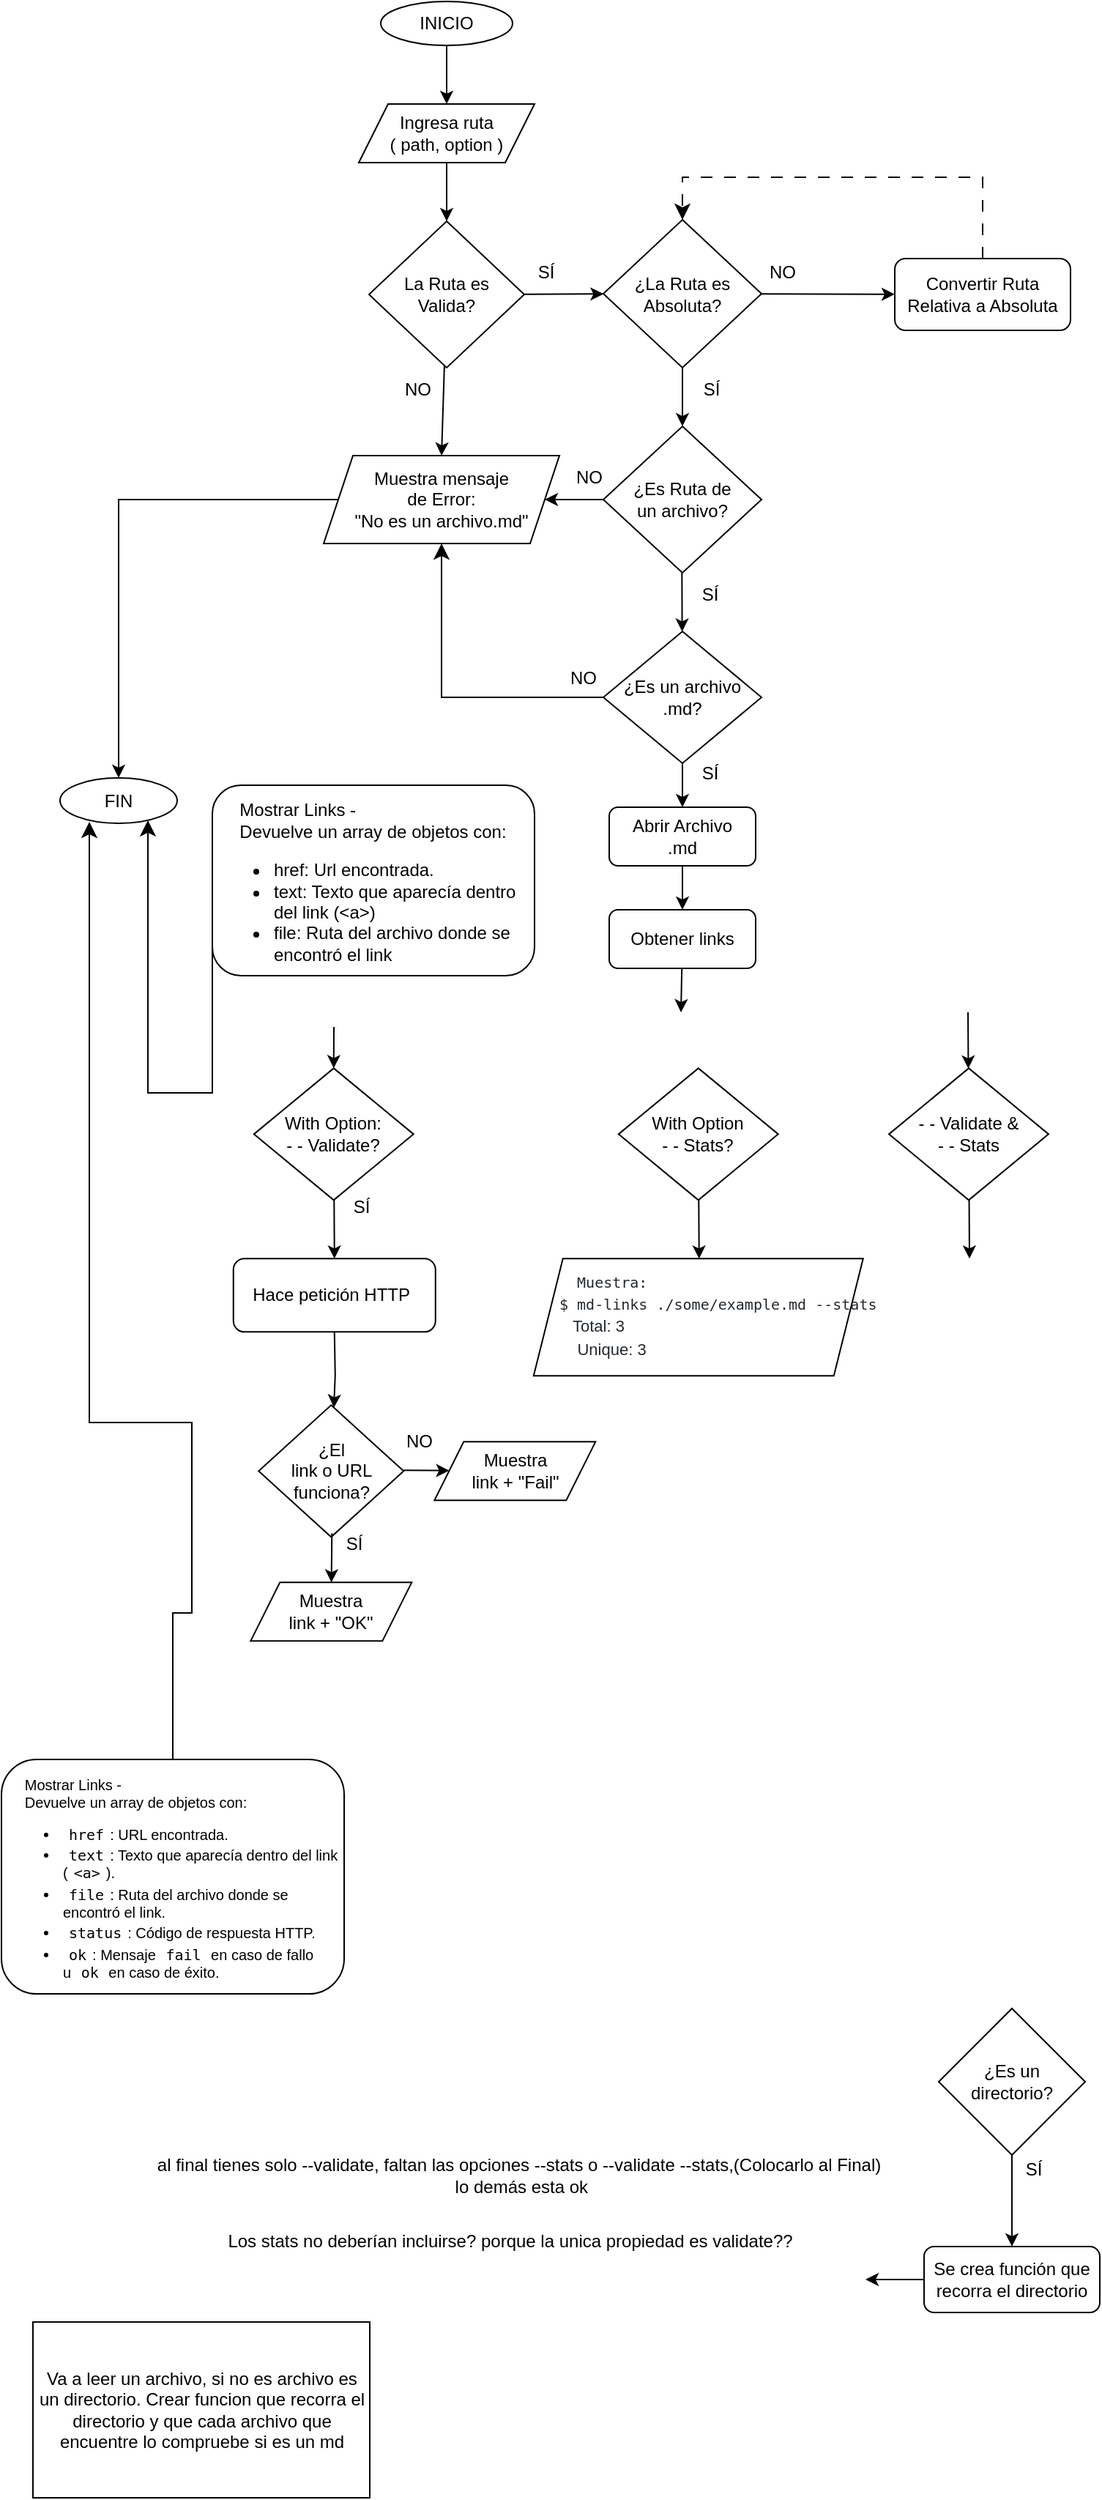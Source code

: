 <mxfile version="21.0.7" type="github">
  <diagram name="Página-1" id="93haLuahg1Ov3Uhfy_TV">
    <mxGraphModel dx="1235" dy="568" grid="1" gridSize="10" guides="1" tooltips="1" connect="1" arrows="1" fold="1" page="1" pageScale="1" pageWidth="827" pageHeight="1169" background="#ffffff" math="0" shadow="0">
      <root>
        <mxCell id="0" />
        <mxCell id="1" parent="0" />
        <mxCell id="Y0-RWTtbSj_2u-Xx135a-1" value="INICIO" style="ellipse;whiteSpace=wrap;html=1;" parent="1" vertex="1">
          <mxGeometry x="279" y="50" width="90" height="30" as="geometry" />
        </mxCell>
        <mxCell id="Y0-RWTtbSj_2u-Xx135a-2" value="Ingresa ruta&lt;br&gt;( path, option )" style="shape=parallelogram;perimeter=parallelogramPerimeter;whiteSpace=wrap;html=1;fixedSize=1;" parent="1" vertex="1">
          <mxGeometry x="264" y="120" width="120" height="40" as="geometry" />
        </mxCell>
        <mxCell id="Y0-RWTtbSj_2u-Xx135a-3" value="" style="endArrow=classic;html=1;rounded=0;" parent="1" source="Y0-RWTtbSj_2u-Xx135a-1" target="Y0-RWTtbSj_2u-Xx135a-2" edge="1">
          <mxGeometry width="50" height="50" relative="1" as="geometry">
            <mxPoint x="300" y="220" as="sourcePoint" />
            <mxPoint x="350" y="170" as="targetPoint" />
          </mxGeometry>
        </mxCell>
        <mxCell id="Y0-RWTtbSj_2u-Xx135a-4" value="La Ruta es &lt;br&gt;Valida?" style="rhombus;whiteSpace=wrap;html=1;" parent="1" vertex="1">
          <mxGeometry x="271" y="200" width="106" height="100" as="geometry" />
        </mxCell>
        <mxCell id="Y0-RWTtbSj_2u-Xx135a-5" value="" style="endArrow=classic;html=1;rounded=0;" parent="1" source="Y0-RWTtbSj_2u-Xx135a-2" target="Y0-RWTtbSj_2u-Xx135a-4" edge="1">
          <mxGeometry width="50" height="50" relative="1" as="geometry">
            <mxPoint x="324" y="160" as="sourcePoint" />
            <mxPoint x="324" y="200" as="targetPoint" />
          </mxGeometry>
        </mxCell>
        <mxCell id="Y0-RWTtbSj_2u-Xx135a-6" value="" style="endArrow=classic;html=1;rounded=0;" parent="1" source="Y0-RWTtbSj_2u-Xx135a-4" target="Y0-RWTtbSj_2u-Xx135a-12" edge="1">
          <mxGeometry width="50" height="50" relative="1" as="geometry">
            <mxPoint x="380" y="260" as="sourcePoint" />
            <mxPoint x="420" y="239" as="targetPoint" />
          </mxGeometry>
        </mxCell>
        <mxCell id="Y0-RWTtbSj_2u-Xx135a-7" value="" style="endArrow=classic;html=1;rounded=0;entryX=0.5;entryY=0;entryDx=0;entryDy=0;" parent="1" source="Y0-RWTtbSj_2u-Xx135a-4" target="Y0-RWTtbSj_2u-Xx135a-15" edge="1">
          <mxGeometry width="50" height="50" relative="1" as="geometry">
            <mxPoint x="270" y="250" as="sourcePoint" />
            <mxPoint x="250" y="250" as="targetPoint" />
          </mxGeometry>
        </mxCell>
        <mxCell id="Y0-RWTtbSj_2u-Xx135a-8" value="NO" style="text;strokeColor=none;align=center;fillColor=none;html=1;verticalAlign=middle;whiteSpace=wrap;rounded=0;" parent="1" vertex="1">
          <mxGeometry x="290" y="300" width="29" height="30" as="geometry" />
        </mxCell>
        <mxCell id="Y0-RWTtbSj_2u-Xx135a-9" value="SÍ" style="text;strokeColor=none;align=center;fillColor=none;html=1;verticalAlign=middle;whiteSpace=wrap;rounded=0;" parent="1" vertex="1">
          <mxGeometry x="377" y="220" width="30" height="30" as="geometry" />
        </mxCell>
        <mxCell id="Y0-RWTtbSj_2u-Xx135a-10" value="Convertir Ruta Relativa a Absoluta" style="rounded=1;whiteSpace=wrap;html=1;" parent="1" vertex="1">
          <mxGeometry x="630" y="225.5" width="120" height="49" as="geometry" />
        </mxCell>
        <mxCell id="Y0-RWTtbSj_2u-Xx135a-12" value="¿La Ruta es Absoluta?" style="rhombus;whiteSpace=wrap;html=1;" parent="1" vertex="1">
          <mxGeometry x="431" y="199" width="108" height="101" as="geometry" />
        </mxCell>
        <mxCell id="Y0-RWTtbSj_2u-Xx135a-19" value="" style="endArrow=classic;html=1;rounded=0;startArrow=none;entryX=0.5;entryY=0;entryDx=0;entryDy=0;exitX=0;exitY=0.5;exitDx=0;exitDy=0;" parent="1" source="Y0-RWTtbSj_2u-Xx135a-15" target="Y0-RWTtbSj_2u-Xx135a-20" edge="1">
          <mxGeometry width="50" height="50" relative="1" as="geometry">
            <mxPoint x="150" y="270" as="sourcePoint" />
            <mxPoint x="159.5" y="303.5" as="targetPoint" />
            <Array as="points">
              <mxPoint x="100" y="390" />
            </Array>
          </mxGeometry>
        </mxCell>
        <mxCell id="Y0-RWTtbSj_2u-Xx135a-20" value="FIN" style="ellipse;whiteSpace=wrap;html=1;" parent="1" vertex="1">
          <mxGeometry x="60" y="580" width="80" height="31" as="geometry" />
        </mxCell>
        <mxCell id="Y0-RWTtbSj_2u-Xx135a-21" value="" style="endArrow=classic;html=1;rounded=0;" parent="1" source="Y0-RWTtbSj_2u-Xx135a-12" target="Y0-RWTtbSj_2u-Xx135a-10" edge="1">
          <mxGeometry width="50" height="50" relative="1" as="geometry">
            <mxPoint x="522" y="239" as="sourcePoint" />
            <mxPoint x="600" y="240" as="targetPoint" />
          </mxGeometry>
        </mxCell>
        <mxCell id="Y0-RWTtbSj_2u-Xx135a-22" value="NO" style="text;strokeColor=none;align=center;fillColor=none;html=1;verticalAlign=middle;whiteSpace=wrap;rounded=0;" parent="1" vertex="1">
          <mxGeometry x="539" y="220" width="29" height="30" as="geometry" />
        </mxCell>
        <mxCell id="Y0-RWTtbSj_2u-Xx135a-23" value="" style="endArrow=classic;html=1;rounded=0;exitX=0.5;exitY=1;exitDx=0;exitDy=0;" parent="1" source="Y0-RWTtbSj_2u-Xx135a-12" target="Y0-RWTtbSj_2u-Xx135a-25" edge="1">
          <mxGeometry width="50" height="50" relative="1" as="geometry">
            <mxPoint x="471.5" y="280" as="sourcePoint" />
            <mxPoint x="471.5" y="320" as="targetPoint" />
          </mxGeometry>
        </mxCell>
        <mxCell id="Y0-RWTtbSj_2u-Xx135a-24" value="SÍ" style="text;strokeColor=none;align=center;fillColor=none;html=1;verticalAlign=middle;whiteSpace=wrap;rounded=0;" parent="1" vertex="1">
          <mxGeometry x="490" y="300" width="30" height="30" as="geometry" />
        </mxCell>
        <mxCell id="Y0-RWTtbSj_2u-Xx135a-25" value="¿Es Ruta de&lt;br&gt;un archivo?" style="rhombus;whiteSpace=wrap;html=1;" parent="1" vertex="1">
          <mxGeometry x="431" y="340" width="108" height="100" as="geometry" />
        </mxCell>
        <mxCell id="Y0-RWTtbSj_2u-Xx135a-15" value="Muestra mensaje&lt;br&gt;de Error: &lt;br&gt;&quot;No es un archivo.md&quot;" style="shape=parallelogram;perimeter=parallelogramPerimeter;whiteSpace=wrap;html=1;fixedSize=1;" parent="1" vertex="1">
          <mxGeometry x="240" y="360" width="161" height="60" as="geometry" />
        </mxCell>
        <mxCell id="Y0-RWTtbSj_2u-Xx135a-29" value="" style="endArrow=classic;html=1;rounded=0;exitX=0;exitY=0.5;exitDx=0;exitDy=0;entryX=1;entryY=0.5;entryDx=0;entryDy=0;" parent="1" source="Y0-RWTtbSj_2u-Xx135a-25" target="Y0-RWTtbSj_2u-Xx135a-15" edge="1">
          <mxGeometry width="50" height="50" relative="1" as="geometry">
            <mxPoint x="539" y="389.66" as="sourcePoint" />
            <mxPoint x="590" y="389.66" as="targetPoint" />
            <Array as="points" />
          </mxGeometry>
        </mxCell>
        <mxCell id="Y0-RWTtbSj_2u-Xx135a-30" value="" style="endArrow=classic;html=1;rounded=0;exitX=0.5;exitY=1;exitDx=0;exitDy=0;" parent="1" target="Y0-RWTtbSj_2u-Xx135a-40" edge="1">
          <mxGeometry width="50" height="50" relative="1" as="geometry">
            <mxPoint x="484.66" y="440" as="sourcePoint" />
            <mxPoint x="484.66" y="480" as="targetPoint" />
          </mxGeometry>
        </mxCell>
        <mxCell id="Y0-RWTtbSj_2u-Xx135a-31" value="SÍ" style="text;strokeColor=none;align=center;fillColor=none;html=1;verticalAlign=middle;whiteSpace=wrap;rounded=0;" parent="1" vertex="1">
          <mxGeometry x="489" y="440" width="30" height="30" as="geometry" />
        </mxCell>
        <mxCell id="Y0-RWTtbSj_2u-Xx135a-32" value="NO" style="text;strokeColor=none;align=center;fillColor=none;html=1;verticalAlign=middle;whiteSpace=wrap;rounded=0;" parent="1" vertex="1">
          <mxGeometry x="407" y="360" width="29" height="30" as="geometry" />
        </mxCell>
        <mxCell id="Y0-RWTtbSj_2u-Xx135a-34" value="" style="edgeStyle=segmentEdgeStyle;endArrow=classic;html=1;curved=0;rounded=0;endSize=8;startSize=8;exitX=0.5;exitY=0;exitDx=0;exitDy=0;dashed=1;dashPattern=8 8;" parent="1" source="Y0-RWTtbSj_2u-Xx135a-10" target="Y0-RWTtbSj_2u-Xx135a-12" edge="1">
          <mxGeometry width="50" height="50" relative="1" as="geometry">
            <mxPoint x="595" y="339.97" as="sourcePoint" />
            <mxPoint x="485" y="300" as="targetPoint" />
            <Array as="points">
              <mxPoint x="690" y="170" />
              <mxPoint x="485" y="170" />
            </Array>
          </mxGeometry>
        </mxCell>
        <mxCell id="Y0-RWTtbSj_2u-Xx135a-40" value="¿Es un&amp;nbsp;archivo&lt;br&gt;.md?" style="rhombus;whiteSpace=wrap;html=1;" parent="1" vertex="1">
          <mxGeometry x="431" y="480" width="108" height="90" as="geometry" />
        </mxCell>
        <mxCell id="Y0-RWTtbSj_2u-Xx135a-42" value="Abrir Archivo &lt;br&gt;.md" style="rounded=1;whiteSpace=wrap;html=1;" parent="1" vertex="1">
          <mxGeometry x="435" y="600" width="100" height="40" as="geometry" />
        </mxCell>
        <mxCell id="Y0-RWTtbSj_2u-Xx135a-44" value="Obtener links" style="rounded=1;whiteSpace=wrap;html=1;" parent="1" vertex="1">
          <mxGeometry x="435" y="670" width="100" height="40" as="geometry" />
        </mxCell>
        <mxCell id="Y0-RWTtbSj_2u-Xx135a-45" value="" style="endArrow=classic;html=1;rounded=0;entryX=0.5;entryY=0;entryDx=0;entryDy=0;" parent="1" source="Y0-RWTtbSj_2u-Xx135a-40" target="Y0-RWTtbSj_2u-Xx135a-42" edge="1">
          <mxGeometry width="50" height="50" relative="1" as="geometry">
            <mxPoint x="485" y="580" as="sourcePoint" />
            <mxPoint x="495" y="490" as="targetPoint" />
          </mxGeometry>
        </mxCell>
        <mxCell id="Y0-RWTtbSj_2u-Xx135a-46" value="" style="endArrow=classic;html=1;rounded=0;" parent="1" source="Y0-RWTtbSj_2u-Xx135a-42" edge="1">
          <mxGeometry width="50" height="50" relative="1" as="geometry">
            <mxPoint x="484.58" y="640" as="sourcePoint" />
            <mxPoint x="485" y="670" as="targetPoint" />
          </mxGeometry>
        </mxCell>
        <mxCell id="Y0-RWTtbSj_2u-Xx135a-49" value="" style="endArrow=classic;html=1;rounded=0;" parent="1" source="Y0-RWTtbSj_2u-Xx135a-44" edge="1">
          <mxGeometry width="50" height="50" relative="1" as="geometry">
            <mxPoint x="484.58" y="780" as="sourcePoint" />
            <mxPoint x="484" y="740" as="targetPoint" />
          </mxGeometry>
        </mxCell>
        <mxCell id="Y0-RWTtbSj_2u-Xx135a-54" value="SÍ" style="text;strokeColor=none;align=center;fillColor=none;html=1;verticalAlign=middle;whiteSpace=wrap;rounded=0;" parent="1" vertex="1">
          <mxGeometry x="251.38" y="858.18" width="30" height="30" as="geometry" />
        </mxCell>
        <mxCell id="Y0-RWTtbSj_2u-Xx135a-56" value="SÍ" style="text;strokeColor=none;align=center;fillColor=none;html=1;verticalAlign=middle;whiteSpace=wrap;rounded=0;" parent="1" vertex="1">
          <mxGeometry x="246.88" y="808.18" width="30" height="30" as="geometry" />
        </mxCell>
        <mxCell id="Y0-RWTtbSj_2u-Xx135a-60" value="With Option:&lt;br&gt;- - Validate?" style="rhombus;whiteSpace=wrap;html=1;" parent="1" vertex="1">
          <mxGeometry x="192.38" y="778.18" width="109" height="90" as="geometry" />
        </mxCell>
        <mxCell id="Y0-RWTtbSj_2u-Xx135a-61" value="" style="endArrow=classic;html=1;rounded=0;entryX=0.5;entryY=0;entryDx=0;entryDy=0;" parent="1" source="Y0-RWTtbSj_2u-Xx135a-60" target="hgT8orxahQxK94bdxHds-18" edge="1">
          <mxGeometry width="50" height="50" relative="1" as="geometry">
            <mxPoint x="246.96" y="858.18" as="sourcePoint" />
            <mxPoint x="247.38" y="898.18" as="targetPoint" />
          </mxGeometry>
        </mxCell>
        <mxCell id="Y0-RWTtbSj_2u-Xx135a-64" value="" style="endArrow=classic;html=1;rounded=0;entryX=0.5;entryY=0;entryDx=0;entryDy=0;" parent="1" target="Y0-RWTtbSj_2u-Xx135a-60" edge="1">
          <mxGeometry width="50" height="50" relative="1" as="geometry">
            <mxPoint x="247" y="750" as="sourcePoint" />
            <mxPoint x="383.5" y="795" as="targetPoint" />
            <Array as="points" />
          </mxGeometry>
        </mxCell>
        <mxCell id="Y0-RWTtbSj_2u-Xx135a-78" value="" style="edgeStyle=segmentEdgeStyle;endArrow=classic;html=1;curved=0;rounded=0;endSize=8;startSize=8;exitX=0.5;exitY=1;exitDx=0;exitDy=0;" parent="1" source="hgT8orxahQxK94bdxHds-15" edge="1">
          <mxGeometry width="50" height="50" relative="1" as="geometry">
            <mxPoint x="190" y="915" as="sourcePoint" />
            <mxPoint x="80" y="610" as="targetPoint" />
            <Array as="points">
              <mxPoint x="150" y="1150" />
              <mxPoint x="150" y="1020" />
              <mxPoint x="80" y="1020" />
            </Array>
          </mxGeometry>
        </mxCell>
        <mxCell id="hgT8orxahQxK94bdxHds-1" value="Va a leer un archivo, si no es archivo es un directorio. Crear funcion que recorra el directorio y que cada archivo que encuentre lo compruebe si es un md" style="whiteSpace=wrap;html=1;" parent="1" vertex="1">
          <mxGeometry x="41.5" y="1634" width="230" height="120" as="geometry" />
        </mxCell>
        <mxCell id="hgT8orxahQxK94bdxHds-6" value="SÍ" style="text;strokeColor=none;align=center;fillColor=none;html=1;verticalAlign=middle;whiteSpace=wrap;rounded=0;" parent="1" vertex="1">
          <mxGeometry x="489" y="562" width="30" height="30" as="geometry" />
        </mxCell>
        <mxCell id="hgT8orxahQxK94bdxHds-7" value="" style="edgeStyle=segmentEdgeStyle;endArrow=classic;html=1;curved=0;rounded=0;endSize=8;startSize=8;entryX=0.5;entryY=1;entryDx=0;entryDy=0;exitX=0;exitY=0.5;exitDx=0;exitDy=0;" parent="1" source="Y0-RWTtbSj_2u-Xx135a-40" target="Y0-RWTtbSj_2u-Xx135a-15" edge="1">
          <mxGeometry width="50" height="50" relative="1" as="geometry">
            <mxPoint x="440" y="520" as="sourcePoint" />
            <mxPoint x="320" y="460" as="targetPoint" />
            <Array as="points">
              <mxPoint x="320" y="525" />
            </Array>
          </mxGeometry>
        </mxCell>
        <mxCell id="hgT8orxahQxK94bdxHds-10" value="NO" style="text;strokeColor=none;align=center;fillColor=none;html=1;verticalAlign=middle;whiteSpace=wrap;rounded=0;" parent="1" vertex="1">
          <mxGeometry x="402.5" y="497" width="29" height="30" as="geometry" />
        </mxCell>
        <mxCell id="hgT8orxahQxK94bdxHds-14" value="&lt;br&gt;&amp;nbsp; &amp;nbsp; &amp;nbsp;Mostrar Links - &lt;br&gt;&amp;nbsp; &amp;nbsp; &amp;nbsp;Devuelve un&amp;nbsp;array de objetos con:&lt;br&gt;&lt;ul&gt;&lt;li&gt;href: Url encontrada.&lt;/li&gt;&lt;li&gt;text: Texto que aparecía dentro del link (&amp;lt;a&amp;gt;)&lt;/li&gt;&lt;li&gt;file: Ruta del archivo donde se encontró el link&lt;/li&gt;&lt;/ul&gt;" style="rounded=1;whiteSpace=wrap;html=1;align=left;" parent="1" vertex="1">
          <mxGeometry x="164" y="585" width="220" height="130" as="geometry" />
        </mxCell>
        <mxCell id="hgT8orxahQxK94bdxHds-15" value="&lt;font style=&quot;font-size: 10px;&quot;&gt;&lt;br style=&quot;font-size: 10px;&quot;&gt;&amp;nbsp; &amp;nbsp; &amp;nbsp;Mostrar Links - &lt;br style=&quot;font-size: 10px;&quot;&gt;&amp;nbsp; &amp;nbsp; &amp;nbsp;Devuelve un array de objetos con:&lt;br style=&quot;font-size: 10px;&quot;&gt;&lt;/font&gt;&lt;ul style=&quot;font-size: 10px;&quot;&gt;&lt;li style=&quot;box-sizing: border-box; font-size: 10px;&quot;&gt;&lt;font face=&quot;Helvetica&quot; style=&quot;font-size: 10px;&quot;&gt;&lt;code style=&quot;box-sizing: border-box; padding: 0.2em 0.4em; margin: 0px; background-color: var(--color-neutral-muted); border-radius: 6px; font-size: 10px;&quot;&gt;href&lt;/code&gt;: URL encontrada.&lt;/font&gt;&lt;/li&gt;&lt;li style=&quot;box-sizing: border-box; margin-top: 0.25em; font-size: 10px;&quot;&gt;&lt;font face=&quot;Helvetica&quot; style=&quot;font-size: 10px;&quot;&gt;&lt;code style=&quot;box-sizing: border-box; padding: 0.2em 0.4em; margin: 0px; background-color: var(--color-neutral-muted); border-radius: 6px; font-size: 10px;&quot;&gt;text&lt;/code&gt;: Texto que aparecía dentro del link (&lt;code style=&quot;box-sizing: border-box; padding: 0.2em 0.4em; margin: 0px; background-color: var(--color-neutral-muted); border-radius: 6px; font-size: 10px;&quot;&gt;&amp;lt;a&amp;gt;&lt;/code&gt;).&lt;/font&gt;&lt;/li&gt;&lt;li style=&quot;box-sizing: border-box; margin-top: 0.25em; font-size: 10px;&quot;&gt;&lt;font face=&quot;Helvetica&quot; style=&quot;font-size: 10px;&quot;&gt;&lt;code style=&quot;box-sizing: border-box; padding: 0.2em 0.4em; margin: 0px; background-color: var(--color-neutral-muted); border-radius: 6px; font-size: 10px;&quot;&gt;file&lt;/code&gt;: Ruta del archivo donde se encontró el link.&lt;/font&gt;&lt;/li&gt;&lt;li style=&quot;box-sizing: border-box; margin-top: 0.25em; font-size: 10px;&quot;&gt;&lt;font face=&quot;Helvetica&quot; style=&quot;font-size: 10px;&quot;&gt;&lt;code style=&quot;box-sizing: border-box; padding: 0.2em 0.4em; margin: 0px; background-color: var(--color-neutral-muted); border-radius: 6px; font-size: 10px;&quot;&gt;status&lt;/code&gt;: Código de respuesta HTTP.&lt;/font&gt;&lt;/li&gt;&lt;li style=&quot;box-sizing: border-box; margin-top: 0.25em; font-size: 10px;&quot;&gt;&lt;font style=&quot;font-size: 10px;&quot; face=&quot;Helvetica&quot;&gt;&lt;code style=&quot;box-sizing: border-box; padding: 0.2em 0.4em; margin: 0px; background-color: var(--color-neutral-muted); border-radius: 6px; font-size: 10px;&quot;&gt;ok&lt;/code&gt;: Mensaje&amp;nbsp;&lt;code style=&quot;box-sizing: border-box; padding: 0.2em 0.4em; margin: 0px; background-color: var(--color-neutral-muted); border-radius: 6px; font-size: 10px;&quot;&gt;fail&lt;/code&gt;&amp;nbsp;en caso de fallo u&amp;nbsp;&lt;code style=&quot;box-sizing: border-box; padding: 0.2em 0.4em; margin: 0px; background-color: var(--color-neutral-muted); border-radius: 6px; font-size: 10px;&quot;&gt;ok&lt;/code&gt;&amp;nbsp;en caso de éxito.&lt;/font&gt;&lt;/li&gt;&lt;/ul&gt;" style="rounded=1;whiteSpace=wrap;html=1;align=left;fontSize=10;" parent="1" vertex="1">
          <mxGeometry x="20" y="1250" width="234" height="160" as="geometry" />
        </mxCell>
        <mxCell id="hgT8orxahQxK94bdxHds-18" value="Hace petición HTTP&amp;nbsp;" style="rounded=1;whiteSpace=wrap;html=1;" parent="1" vertex="1">
          <mxGeometry x="178.38" y="908.18" width="138" height="50" as="geometry" />
        </mxCell>
        <mxCell id="hgT8orxahQxK94bdxHds-20" value="" style="endArrow=classic;html=1;rounded=0;exitX=0.5;exitY=1;exitDx=0;exitDy=0;" parent="1" source="hgT8orxahQxK94bdxHds-18" target="On1AbhgCIfUnlUdx-mSk-1" edge="1">
          <mxGeometry width="50" height="50" relative="1" as="geometry">
            <mxPoint x="222.38" y="1068.18" as="sourcePoint" />
            <mxPoint x="362.88" y="933.18" as="targetPoint" />
            <Array as="points">
              <mxPoint x="247.88" y="988.18" />
            </Array>
          </mxGeometry>
        </mxCell>
        <mxCell id="hgT8orxahQxK94bdxHds-22" value="" style="edgeStyle=segmentEdgeStyle;endArrow=classic;html=1;curved=0;rounded=0;endSize=8;startSize=8;exitX=0;exitY=0.5;exitDx=0;exitDy=0;" parent="1" source="hgT8orxahQxK94bdxHds-14" target="Y0-RWTtbSj_2u-Xx135a-20" edge="1">
          <mxGeometry width="50" height="50" relative="1" as="geometry">
            <mxPoint x="378" y="1180" as="sourcePoint" />
            <mxPoint x="100" y="620" as="targetPoint" />
            <Array as="points">
              <mxPoint x="120" y="795" />
            </Array>
          </mxGeometry>
        </mxCell>
        <mxCell id="hgT8orxahQxK94bdxHds-26" value="Los stats no deberían incluirse? porque la unica propiedad es validate??" style="text;html=1;align=center;verticalAlign=middle;resizable=0;points=[];autosize=1;strokeColor=none;fillColor=none;" parent="1" vertex="1">
          <mxGeometry x="161.5" y="1564" width="410" height="30" as="geometry" />
        </mxCell>
        <mxCell id="Lw2uMNzcgR1JLGog9FZV-2" value="Se crea función que recorra el directorio" style="rounded=1;whiteSpace=wrap;html=1;" parent="1" vertex="1">
          <mxGeometry x="650" y="1582.5" width="120" height="45" as="geometry" />
        </mxCell>
        <mxCell id="Lw2uMNzcgR1JLGog9FZV-3" value="" style="endArrow=classic;html=1;rounded=0;exitX=0.5;exitY=1;exitDx=0;exitDy=0;entryX=0.5;entryY=0;entryDx=0;entryDy=0;" parent="1" source="Lw2uMNzcgR1JLGog9FZV-4" target="Lw2uMNzcgR1JLGog9FZV-2" edge="1">
          <mxGeometry width="50" height="50" relative="1" as="geometry">
            <mxPoint x="544.66" y="1525" as="sourcePoint" />
            <mxPoint x="544.66" y="1565" as="targetPoint" />
          </mxGeometry>
        </mxCell>
        <mxCell id="Lw2uMNzcgR1JLGog9FZV-4" value="¿Es un &lt;br&gt;directorio?" style="rhombus;whiteSpace=wrap;html=1;" parent="1" vertex="1">
          <mxGeometry x="660" y="1420" width="100" height="100" as="geometry" />
        </mxCell>
        <mxCell id="Lw2uMNzcgR1JLGog9FZV-5" value="SÍ" style="text;strokeColor=none;align=center;fillColor=none;html=1;verticalAlign=middle;whiteSpace=wrap;rounded=0;" parent="1" vertex="1">
          <mxGeometry x="710" y="1515" width="30" height="30" as="geometry" />
        </mxCell>
        <mxCell id="Lw2uMNzcgR1JLGog9FZV-6" value="" style="endArrow=classic;html=1;rounded=0;exitX=0;exitY=0.5;exitDx=0;exitDy=0;" parent="1" source="Lw2uMNzcgR1JLGog9FZV-2" edge="1">
          <mxGeometry width="50" height="50" relative="1" as="geometry">
            <mxPoint x="600" y="1605" as="sourcePoint" />
            <mxPoint x="610" y="1605" as="targetPoint" />
          </mxGeometry>
        </mxCell>
        <mxCell id="Lw2uMNzcgR1JLGog9FZV-7" value="al final tienes solo --validate, faltan las opciones --stats o --validate --stats,(Colocarlo al Final)&lt;br&gt;&amp;nbsp;lo demás esta ok" style="text;html=1;align=center;verticalAlign=middle;resizable=0;points=[];autosize=1;strokeColor=none;fillColor=none;" parent="1" vertex="1">
          <mxGeometry x="112.5" y="1514" width="520" height="40" as="geometry" />
        </mxCell>
        <mxCell id="On1AbhgCIfUnlUdx-mSk-1" value="¿El &lt;br&gt;link o URL&lt;br&gt;funciona?" style="rhombus;whiteSpace=wrap;html=1;" vertex="1" parent="1">
          <mxGeometry x="195.63" y="1008.18" width="99" height="90" as="geometry" />
        </mxCell>
        <mxCell id="On1AbhgCIfUnlUdx-mSk-2" value="Muestra &lt;br&gt;link + &quot;Fail&quot;" style="shape=parallelogram;perimeter=parallelogramPerimeter;whiteSpace=wrap;html=1;fixedSize=1;" vertex="1" parent="1">
          <mxGeometry x="315.63" y="1033.18" width="110" height="40" as="geometry" />
        </mxCell>
        <mxCell id="On1AbhgCIfUnlUdx-mSk-4" value="" style="endArrow=classic;html=1;rounded=0;exitX=1;exitY=0.5;exitDx=0;exitDy=0;" edge="1" parent="1" target="On1AbhgCIfUnlUdx-mSk-2">
          <mxGeometry width="50" height="50" relative="1" as="geometry">
            <mxPoint x="294.63" y="1052.59" as="sourcePoint" />
            <mxPoint x="330.63" y="1052.59" as="targetPoint" />
          </mxGeometry>
        </mxCell>
        <mxCell id="On1AbhgCIfUnlUdx-mSk-7" value="" style="endArrow=classic;html=1;rounded=0;exitX=0;exitY=0.25;exitDx=0;exitDy=0;" edge="1" parent="1" source="On1AbhgCIfUnlUdx-mSk-6" target="On1AbhgCIfUnlUdx-mSk-9">
          <mxGeometry width="50" height="50" relative="1" as="geometry">
            <mxPoint x="110.63" y="868.18" as="sourcePoint" />
            <mxPoint x="245.63" y="1128.18" as="targetPoint" />
            <Array as="points" />
          </mxGeometry>
        </mxCell>
        <mxCell id="On1AbhgCIfUnlUdx-mSk-8" value="" style="endArrow=classic;html=1;rounded=0;exitX=0.5;exitY=1;exitDx=0;exitDy=0;" edge="1" parent="1" source="On1AbhgCIfUnlUdx-mSk-1" target="On1AbhgCIfUnlUdx-mSk-6">
          <mxGeometry width="50" height="50" relative="1" as="geometry">
            <mxPoint x="245.63" y="1098.18" as="sourcePoint" />
            <mxPoint x="245.63" y="1138.18" as="targetPoint" />
            <Array as="points" />
          </mxGeometry>
        </mxCell>
        <mxCell id="On1AbhgCIfUnlUdx-mSk-6" value="SÍ" style="text;strokeColor=none;align=center;fillColor=none;html=1;verticalAlign=middle;whiteSpace=wrap;rounded=0;" vertex="1" parent="1">
          <mxGeometry x="245.63" y="1088.18" width="30" height="30" as="geometry" />
        </mxCell>
        <mxCell id="On1AbhgCIfUnlUdx-mSk-9" value="Muestra &lt;br&gt;link + &quot;OK&quot;" style="shape=parallelogram;perimeter=parallelogramPerimeter;whiteSpace=wrap;html=1;fixedSize=1;" vertex="1" parent="1">
          <mxGeometry x="190.13" y="1129.18" width="110" height="40" as="geometry" />
        </mxCell>
        <mxCell id="On1AbhgCIfUnlUdx-mSk-11" value="NO" style="text;strokeColor=none;align=center;fillColor=none;html=1;verticalAlign=middle;whiteSpace=wrap;rounded=0;" vertex="1" parent="1">
          <mxGeometry x="291.13" y="1018.18" width="29" height="30" as="geometry" />
        </mxCell>
        <mxCell id="On1AbhgCIfUnlUdx-mSk-15" value="SÍ" style="text;strokeColor=none;align=center;fillColor=none;html=1;verticalAlign=middle;whiteSpace=wrap;rounded=0;" vertex="1" parent="1">
          <mxGeometry x="495.88" y="808.18" width="30" height="30" as="geometry" />
        </mxCell>
        <mxCell id="On1AbhgCIfUnlUdx-mSk-16" value="With Option&lt;br&gt;- - Stats?" style="rhombus;whiteSpace=wrap;html=1;" vertex="1" parent="1">
          <mxGeometry x="441.38" y="778.18" width="109" height="90" as="geometry" />
        </mxCell>
        <mxCell id="On1AbhgCIfUnlUdx-mSk-17" value="" style="endArrow=classic;html=1;rounded=0;entryX=0.5;entryY=0;entryDx=0;entryDy=0;" edge="1" parent="1" source="On1AbhgCIfUnlUdx-mSk-16">
          <mxGeometry width="50" height="50" relative="1" as="geometry">
            <mxPoint x="495.96" y="858.18" as="sourcePoint" />
            <mxPoint x="496.38" y="908.18" as="targetPoint" />
          </mxGeometry>
        </mxCell>
        <mxCell id="On1AbhgCIfUnlUdx-mSk-25" value="" style="endArrow=classic;html=1;rounded=0;exitX=0.5;exitY=1;exitDx=0;exitDy=0;" edge="1" parent="1">
          <mxGeometry width="50" height="50" relative="1" as="geometry">
            <mxPoint x="494.13" y="1098.18" as="sourcePoint" />
            <mxPoint x="494.88" y="1098.18" as="targetPoint" />
            <Array as="points" />
          </mxGeometry>
        </mxCell>
        <mxCell id="On1AbhgCIfUnlUdx-mSk-28" value="SÍ" style="text;strokeColor=none;align=center;fillColor=none;html=1;verticalAlign=middle;whiteSpace=wrap;rounded=0;" vertex="1" parent="1">
          <mxGeometry x="680.5" y="808.18" width="30" height="30" as="geometry" />
        </mxCell>
        <mxCell id="On1AbhgCIfUnlUdx-mSk-29" value="- - Validate &amp;amp;&lt;br&gt;- - Stats" style="rhombus;whiteSpace=wrap;html=1;" vertex="1" parent="1">
          <mxGeometry x="626" y="778.18" width="109" height="90" as="geometry" />
        </mxCell>
        <mxCell id="On1AbhgCIfUnlUdx-mSk-30" value="" style="endArrow=classic;html=1;rounded=0;entryX=0.5;entryY=0;entryDx=0;entryDy=0;" edge="1" parent="1" source="On1AbhgCIfUnlUdx-mSk-29">
          <mxGeometry width="50" height="50" relative="1" as="geometry">
            <mxPoint x="680.58" y="858.18" as="sourcePoint" />
            <mxPoint x="681.0" y="908.18" as="targetPoint" />
          </mxGeometry>
        </mxCell>
        <mxCell id="On1AbhgCIfUnlUdx-mSk-31" value="" style="endArrow=classic;html=1;rounded=0;" edge="1" parent="1" target="On1AbhgCIfUnlUdx-mSk-29">
          <mxGeometry width="50" height="50" relative="1" as="geometry">
            <mxPoint x="680" y="740" as="sourcePoint" />
            <mxPoint x="575.5" y="857.18" as="targetPoint" />
            <Array as="points" />
          </mxGeometry>
        </mxCell>
        <mxCell id="On1AbhgCIfUnlUdx-mSk-35" value="&lt;pre style=&quot;box-sizing: border-box; margin-top: 0px; margin-bottom: 0px; overflow-wrap: normal; padding: 16px; overflow: auto; line-height: 1.45; color: rgb(36, 41, 47); background-color: var(--color-canvas-subtle); border-radius: 6px; word-break: normal; font-size: 10px;&quot;&gt;  Muestra:&amp;nbsp;&lt;br&gt;$ md-links ./some/example.md --stats&lt;br&gt;&lt;font style=&quot;font-size: 11px;&quot; face=&quot;Helvetica&quot;&gt;   Total: 3 &lt;br&gt;&lt;/font&gt;&lt;font style=&quot;font-size: 11px;&quot; face=&quot;Helvetica&quot;&gt;    Unique: 3&lt;/font&gt;&lt;/pre&gt;" style="shape=parallelogram;perimeter=parallelogramPerimeter;whiteSpace=wrap;html=1;fixedSize=1;align=left;fontSize=8;" vertex="1" parent="1">
          <mxGeometry x="383.38" y="908.18" width="225" height="80" as="geometry" />
        </mxCell>
      </root>
    </mxGraphModel>
  </diagram>
</mxfile>
